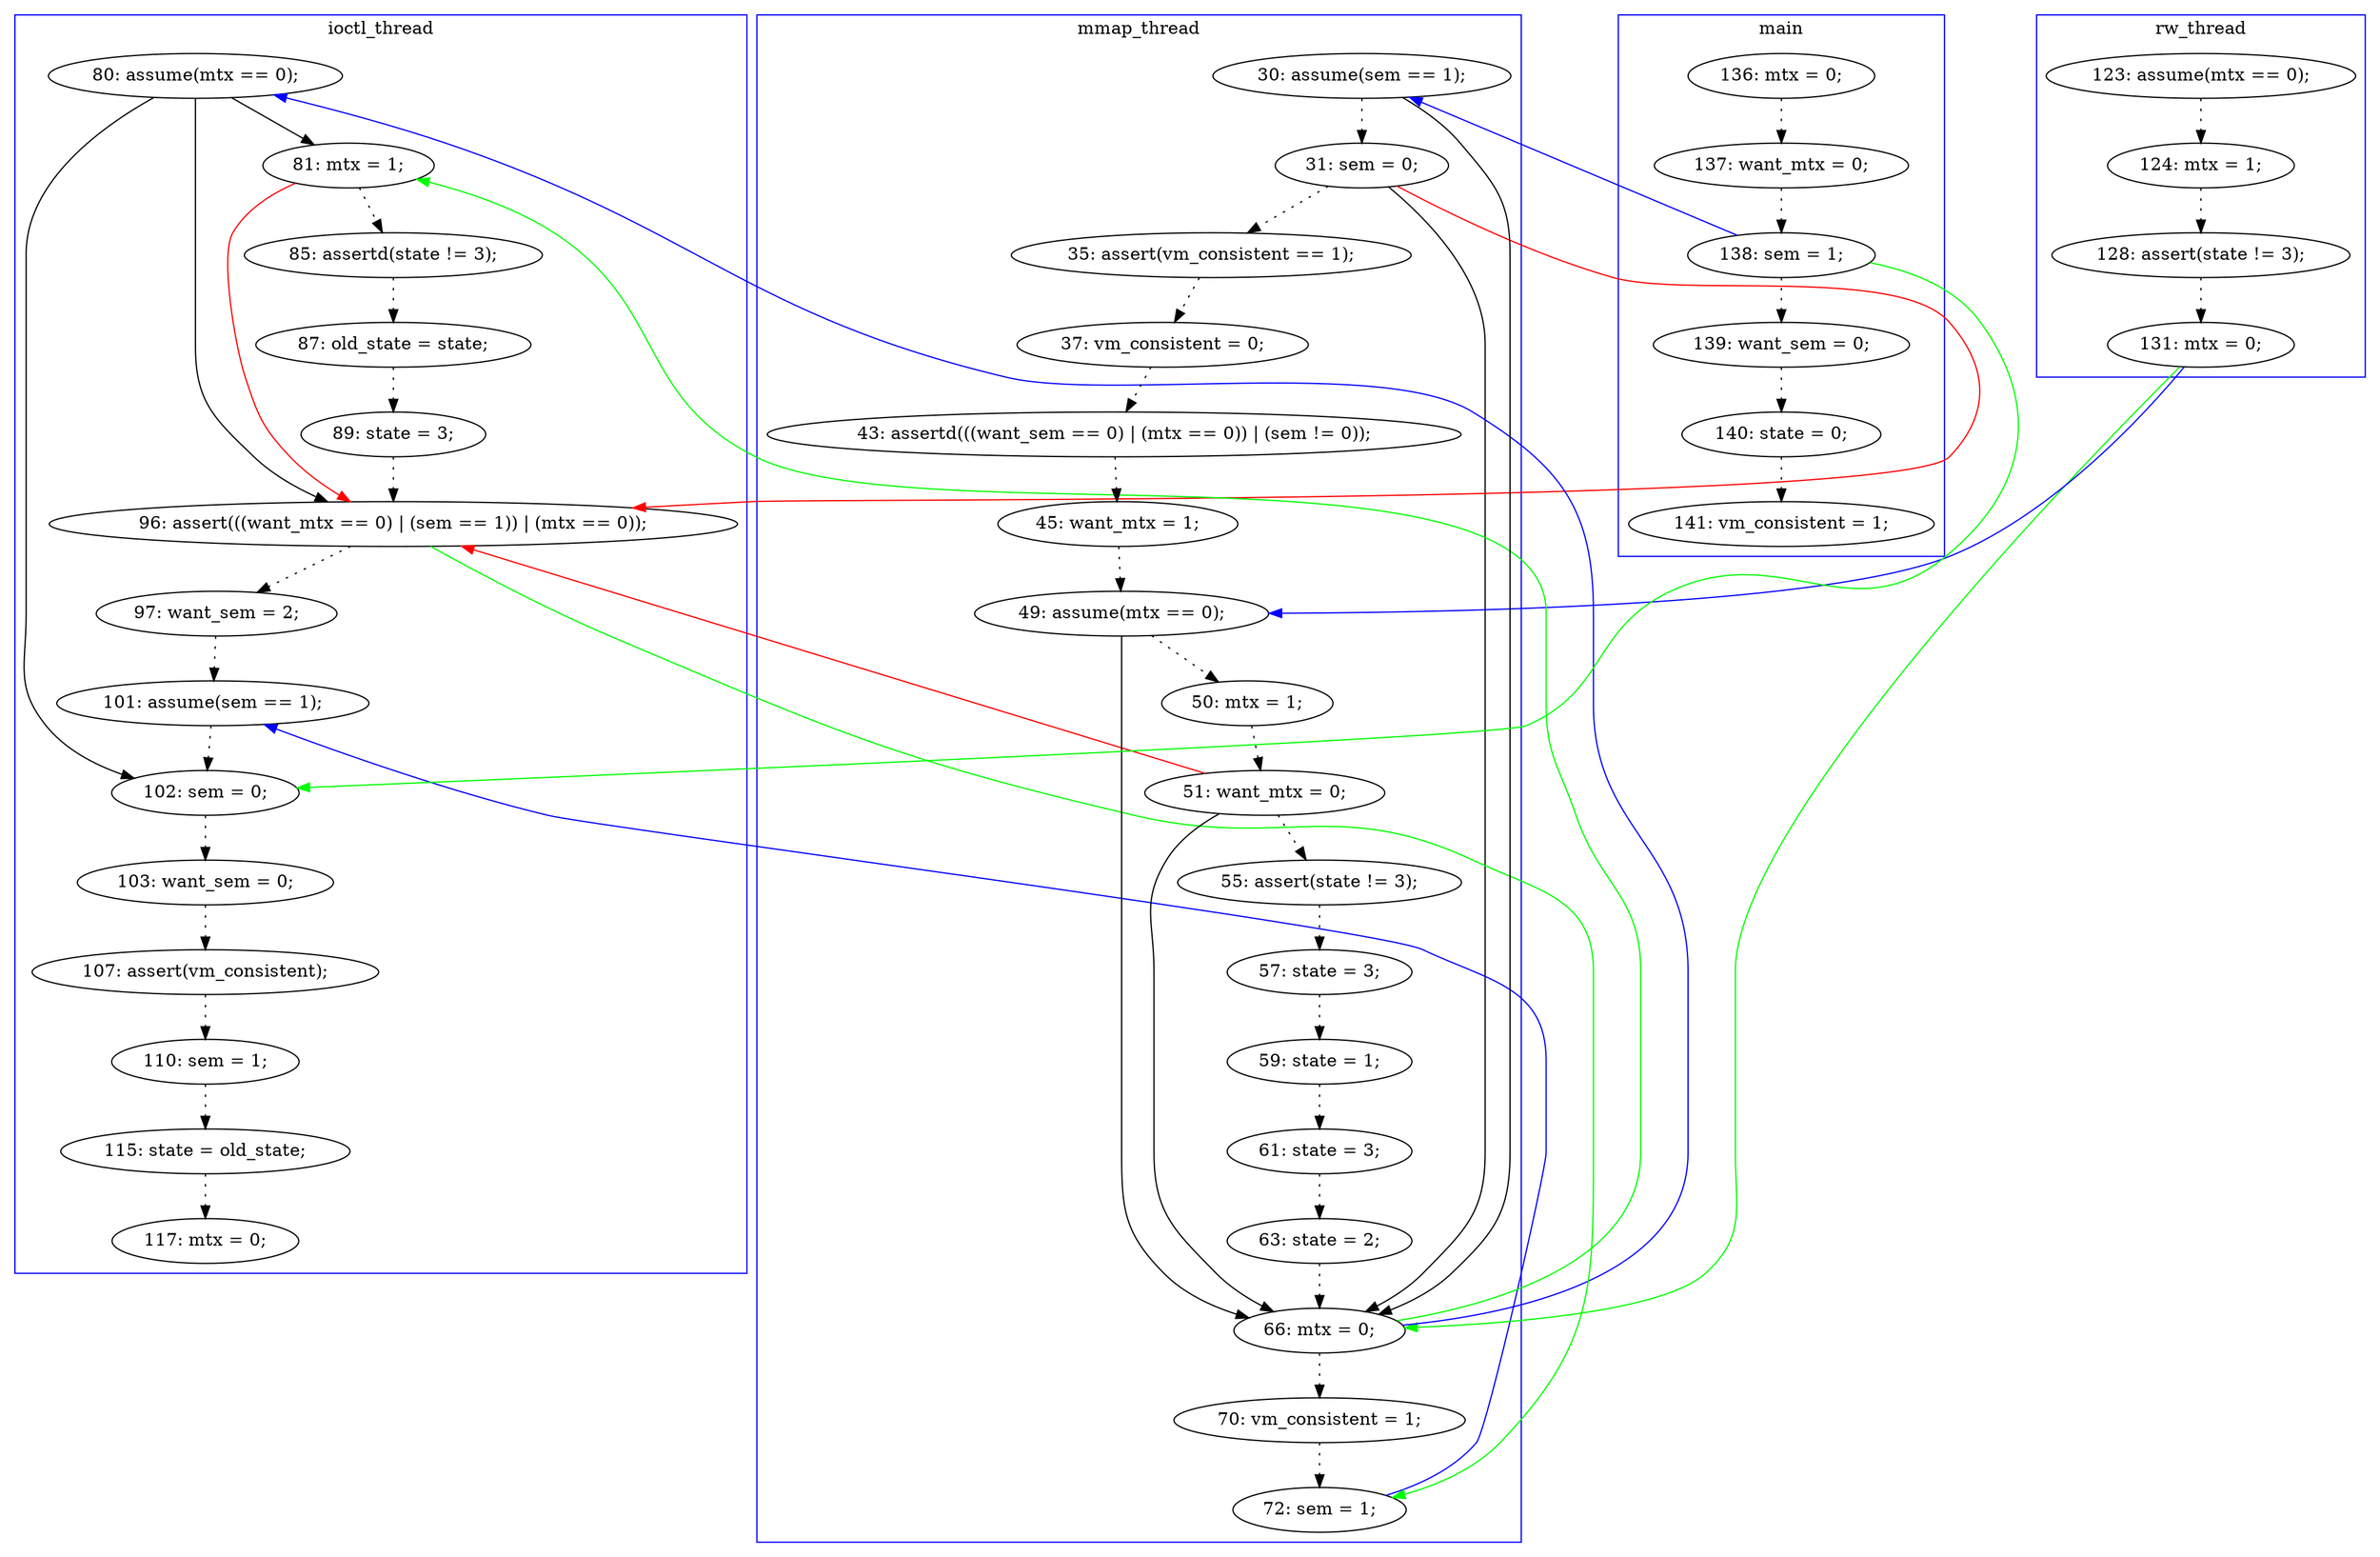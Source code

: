 digraph ProofObject {
	46 -> 47 [style = dotted, color = black]
	19 -> 21 [style = dotted, color = black]
	18 -> 19 [style = dotted, color = black]
	13 -> 15 [style = dotted, color = black]
	43 -> 45 [color = Blue, constraint = false]
	23 -> 32 [color = Green, constraint = false]
	42 -> 43 [color = Green, constraint = false]
	12 -> 13 [style = dotted, color = black]
	26 -> 32 [color = Black]
	32 -> 33 [style = dotted, color = black]
	26 -> 27 [style = dotted, color = black]
	17 -> 20 [style = dotted, color = black]
	28 -> 29 [style = dotted, color = black]
	13 -> 42 [color = Red, constraint = false]
	20 -> 22 [style = dotted, color = black]
	34 -> 35 [color = Black]
	2 -> 3 [style = dotted, color = black]
	45 -> 46 [style = dotted, color = black]
	30 -> 31 [style = dotted, color = black]
	54 -> 56 [style = dotted, color = black]
	23 -> 24 [color = Blue, constraint = false]
	33 -> 43 [style = dotted, color = black]
	22 -> 24 [style = dotted, color = black]
	26 -> 42 [color = Red, constraint = false]
	31 -> 32 [style = dotted, color = black]
	6 -> 7 [style = dotted, color = black]
	38 -> 39 [style = dotted, color = black]
	4 -> 46 [color = Green, constraint = false]
	29 -> 30 [style = dotted, color = black]
	13 -> 32 [color = Black]
	5 -> 6 [style = dotted, color = black]
	53 -> 54 [style = dotted, color = black]
	39 -> 40 [style = dotted, color = black]
	42 -> 44 [style = dotted, color = black]
	25 -> 26 [style = dotted, color = black]
	49 -> 53 [style = dotted, color = black]
	21 -> 23 [style = dotted, color = black]
	34 -> 42 [color = Black]
	44 -> 45 [style = dotted, color = black]
	47 -> 49 [style = dotted, color = black]
	15 -> 17 [style = dotted, color = black]
	27 -> 28 [style = dotted, color = black]
	24 -> 32 [color = Black]
	24 -> 25 [style = dotted, color = black]
	40 -> 42 [style = dotted, color = black]
	32 -> 35 [color = Green, constraint = false]
	12 -> 32 [color = Black]
	4 -> 12 [color = Blue, constraint = false]
	35 -> 42 [color = Red, constraint = false]
	34 -> 46 [color = Black]
	35 -> 38 [style = dotted, color = black]
	4 -> 5 [style = dotted, color = black]
	32 -> 34 [color = Blue, constraint = false]
	3 -> 4 [style = dotted, color = black]
	subgraph cluster0 {
		label = main
		color = blue
		3  [label = "137: want_mtx = 0;"]
		5  [label = "139: want_sem = 0;"]
		7  [label = "141: vm_consistent = 1;"]
		2  [label = "136: mtx = 0;"]
		4  [label = "138: sem = 1;"]
		6  [label = "140: state = 0;"]
	}
	subgraph cluster3 {
		label = rw_thread
		color = blue
		19  [label = "124: mtx = 1;"]
		23  [label = "131: mtx = 0;"]
		21  [label = "128: assert(state != 3);"]
		18  [label = "123: assume(mtx == 0);"]
	}
	subgraph cluster2 {
		label = ioctl_thread
		color = blue
		49  [label = "107: assert(vm_consistent);"]
		38  [label = "85: assertd(state != 3);"]
		39  [label = "87: old_state = state;"]
		53  [label = "110: sem = 1;"]
		42  [label = "96: assert(((want_mtx == 0) | (sem == 1)) | (mtx == 0));"]
		54  [label = "115: state = old_state;"]
		45  [label = "101: assume(sem == 1);"]
		46  [label = "102: sem = 0;"]
		40  [label = "89: state = 3;"]
		47  [label = "103: want_sem = 0;"]
		56  [label = "117: mtx = 0;"]
		35  [label = "81: mtx = 1;"]
		44  [label = "97: want_sem = 2;"]
		34  [label = "80: assume(mtx == 0);"]
	}
	subgraph cluster1 {
		label = mmap_thread
		color = blue
		33  [label = "70: vm_consistent = 1;"]
		28  [label = "57: state = 3;"]
		22  [label = "45: want_mtx = 1;"]
		17  [label = "37: vm_consistent = 0;"]
		29  [label = "59: state = 1;"]
		12  [label = "30: assume(sem == 1);"]
		20  [label = "43: assertd(((want_sem == 0) | (mtx == 0)) | (sem != 0));"]
		15  [label = "35: assert(vm_consistent == 1);"]
		43  [label = "72: sem = 1;"]
		26  [label = "51: want_mtx = 0;"]
		13  [label = "31: sem = 0;"]
		32  [label = "66: mtx = 0;"]
		31  [label = "63: state = 2;"]
		30  [label = "61: state = 3;"]
		24  [label = "49: assume(mtx == 0);"]
		27  [label = "55: assert(state != 3);"]
		25  [label = "50: mtx = 1;"]
	}
}